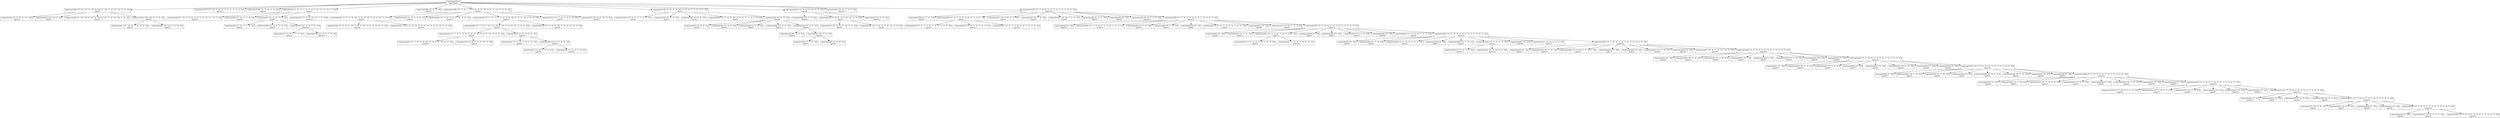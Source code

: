 digraph G{
node [shape=box];
edge [fontname=helvetica];
0 [label=<represent=None<br/>type=None<br/>>];
10 [label=<represent=[30, ['3', '13', '14', '5', '15', '6', '16', '9', '10', '7', '8', '13', '14', '5', '6', '4']]<br/>type=4<br/>>];
14 [label=<represent=[2, ['3', '7', '8', '4', '13', '14']]<br/>type=2<br/>>];
13 [label=<represent=[3, ['13', '14', '3', '4']]<br/>type=7<br/>>];
12 [label=<represent=[0, ['3', '13', '14', '5', '15', '6', '16', '9', '10', '7', '8', '13', '14', '5', '6', '4']]<br/>type=4<br/>>];
11 [label=<represent=[1, ['13', '14', '3', '7', '8', '4']]<br/>type=5<br/>>];
16 [label=<represent=[2, ['13', '14', '3', '7', '8', '4', '5', '6']]<br/>type=2<br/>>];
15 [label=<represent=[0, ['13', '14', '3', '7', '8', '4']]<br/>type=5<br/>>];
9 [label=<represent=[153, ['9', '10', '5', '6', '3', '7', '8', '4', '1', '2', '3', '4']]<br/>type=3<br/>>];
8 [label=<represent=[105, ['3', '7', '8', '4', '5', '6']]<br/>type=5<br/>>];
7 [label=<represent=[0, ['1', '2', '3', '7', '4', '1', '2', '3', '8', '11', '4', '12', '7', '8']]<br/>type=2<br/>>];
20 [label=<represent=[0, ['1', '2', '3', '7', '4', '1', '2', '3', '8', '11', '4', '12', '7', '8']]<br/>type=2<br/>>];
19 [label=<represent=[4, ['1', '2', '3', '7', '8', '4']]<br/>type=6<br/>>];
18 [label=<represent=[1, ['1', '2', '3', '7', '8', '4']]<br/>type=5<br/>>];
23 [label=<represent=[2, ['1', '2', '3', '7', '8', '4']]<br/>type=2<br/>>];
22 [label=<represent=[0, ['1', '2', '3', '7', '8', '4']]<br/>type=5<br/>>];
21 [label=<represent=[1, ['1', '2', '3', '7', '8', '4']]<br/>type=10<br/>>];
25 [label=<represent=[1, ['1', '2', '3', '7', '8', '4']]<br/>type=2<br/>>];
24 [label=<represent=[0, ['1', '2', '3', '7', '8', '4']]<br/>type=10<br/>>];
17 [label=<represent=[2, ['3', '7', '8', '11', '4', '1', '2', '12']]<br/>type=10<br/>>];
6 [label=<represent=[53, ['3', '4', '5', '6']]<br/>type=7<br/>>];
5 [label=<represent=[39, ['3', '7', '4', '1', '2', '3', '5', '6', '9', '10', '5', '6', '9', '10', '5', '6', '8', '4']]<br/>type=6<br/>>];
31 [label=<represent=[6, ['3', '5', '6', '9', '10', '5', '6', '9', '10', '5', '6', '9', '10', '5', '6', '4']]<br/>type=4<br/>>];
33 [label=<represent=[0, ['3', '5', '6', '9', '10', '5', '6', '9', '10', '5', '6', '4', '9', '10', '5', '6']]<br/>type=6<br/>>];
32 [label=<represent=[1, ['3', '5', '6', '9', '10', '5', '6', '9', '10', '5', '6', '9', '10', '5', '6', '4']]<br/>type=4<br/>>];
30 [label=<represent=[16, ['3', '7', '5', '6', '8', '4']]<br/>type=5<br/>>];
29 [label=<represent=[9, ['9', '3', '4', '1', '2', '3', '10', '5', '6', '4']]<br/>type=3<br/>>];
28 [label=<represent=[4, ['3', '7', '4', '1', '2', '3', '5', '6', '9', '10', '5', '6', '9', '10', '5', '6', '8', '4']]<br/>type=6<br/>>];
35 [label=<represent=[3, ['3', '7', '4', '1', '2', '3', '5', '6', '9', '10', '5', '6', '9', '10', '5', '6', '8', '4']]<br/>type=6<br/>>];
37 [label=<represent=[3, ['3', '7', '4', '1', '2', '3', '5', '6', '9', '10', '5', '6', '9', '10', '5', '6', '8', '4']]<br/>type=6<br/>>];
39 [label=<represent=[10, ['3', '7', '5', '6', '9', '10', '5', '8', '6', '9', '10', '4', '5', '6']]<br/>type=6<br/>>];
38 [label=<represent=[9, ['3', '4', '5', '6', '9', '10', '5', '6']]<br/>type=4<br/>>];
36 [label=<represent=[5, ['1', '2', '3', '5', '6', '4']]<br/>type=4<br/>>];
41 [label=<represent=[1, ['1', '2', '3', '7', '8', '5', '6', '4']]<br/>type=6<br/>>];
40 [label=<represent=[0, ['1', '2', '3', '5', '6', '4']]<br/>type=4<br/>>];
43 [label=<represent=[1, ['1', '2', '3', '5', '6', '4']]<br/>type=6<br/>>];
42 [label=<represent=[0, ['1', '2', '3', '5', '6', '4']]<br/>type=4<br/>>];
34 [label=<represent=[12, ['5', '3', '6', '9', '10', '5', '6', '9', '10', '5', '4', '6']]<br/>type=4<br/>>];
27 [label=<represent=[13, ['3', '7', '4', '1', '2', '3', '8', '4']]<br/>type=2<br/>>];
26 [label=<represent=[7, ['9', '3', '4', '10', '5', '6']]<br/>type=8<br/>>];
4 [label=<represent=[130, ['5', '6', '3', '9', '10', '5', '6', '4', '7', '1', '2', '3', '8', '4']]<br/>type=1<br/>>];
48 [label=<represent=[10, ['3', '4', '1', '2', '7', '3', '8', '4']]<br/>type=3<br/>>];
47 [label=<represent=[2, ['3', '5', '6', '4']]<br/>type=7<br/>>];
46 [label=<represent=[5, ['3', '5', '6', '4']]<br/>type=6<br/>>];
45 [label=<represent=[9, ['5', '6', '3', '9', '10', '5', '6', '4', '7', '1', '2', '3', '8', '4']]<br/>type=1<br/>>];
44 [label=<represent=[4, ['3', '5', '6', '4']]<br/>type=9<br/>>];
53 [label=<represent=[5, ['3', '5', '6', '4']]<br/>type=3<br/>>];
52 [label=<represent=[6, ['3', '5', '6', '4']]<br/>type=6<br/>>];
51 [label=<represent=[4, ['3', '5', '6', '4']]<br/>type=7<br/>>];
50 [label=<represent=[0, ['3', '5', '6', '4']]<br/>type=1<br/>>];
49 [label=<represent=[2, ['3', '5', '6', '4']]<br/>type=9<br/>>];
55 [label=<represent=[0, ['3', '5', '6', '4']]<br/>type=1<br/>>];
54 [label=<represent=[1, ['3', '5', '6', '4']]<br/>type=9<br/>>];
57 [label=<represent=[1, ['3', '5', '6', '4']]<br/>type=1<br/>>];
56 [label=<represent=[0, ['3', '5', '6', '4']]<br/>type=9<br/>>];
3 [label=<represent=[114, ['5', '3', '6', '9', '10', '5', '4', '6']]<br/>type=8<br/>>];
60 [label=<represent=[2, ['3', '5', '4', '6']]<br/>type=8<br/>>];
59 [label=<represent=[0, ['5', '6', '9', '3', '7', '8', '10', '5', '4', '6']]<br/>type=1<br/>>];
62 [label=<represent=[1, ['5', '3', '6', '9', '10', '5', '4', '6']]<br/>type=8<br/>>];
61 [label=<represent=[0, ['5', '6', '9', '3', '7', '8', '10', '5', '4', '6']]<br/>type=1<br/>>];
58 [label=<represent=[1, ['5', '3', '6', '4']]<br/>type=9<br/>>];
2 [label=<represent=[7, ['3', '4', '1', '2', '3', '4']]<br/>type=9<br/>>];
1 [label=<represent=[132, ['3', '7', '8', '4', '1', '2', '3', '4', '1', '2', '3', '4', '5', '6']]<br/>type=10<br/>>];
71 [label=<represent=[79, ['1', '2', '3', '4']]<br/>type=4<br/>>];
70 [label=<represent=[69, ['3', '4', '7', '1', '2', '3', '8', '4', '1', '2', '3', '4']]<br/>type=3<br/>>];
74 [label=<represent=[0, ['3', '4', '7', '1', '2', '3', '8', '4', '1', '2', '3', '4']]<br/>type=3<br/>>];
73 [label=<represent=[2, ['3', '4', '1', '2', '7', '8', '3', '4']]<br/>type=4<br/>>];
72 [label=<represent=[1, ['3', '4', '7', '1', '2', '3', '4', '1', '2', '3', '8', '4']]<br/>type=5<br/>>];
69 [label=<represent=[71, ['3', '7', '8', '4', '5', '6']]<br/>type=5<br/>>];
68 [label=<represent=[1, ['3', '7', '8', '4']]<br/>type=2<br/>>];
67 [label=<represent=[47, ['3', '4', '1', '2', '3', '4']]<br/>type=7<br/>>];
66 [label=<represent=[6, ['1', '2', '3', '4']]<br/>type=1<br/>>];
65 [label=<represent=[5, ['3', '4']]<br/>type=8<br/>>];
64 [label=<represent=[9, ['3', '4', '1', '2', '3', '4']]<br/>type=9<br/>>];
63 [label=<represent=[83, ['3', '7', '8', '4', '1', '2', '3', '4', '1', '2', '3', '4', '5', '6']]<br/>type=10<br/>>];
83 [label=<represent=[5, ['3', '4']]<br/>type=4<br/>>];
82 [label=<represent=[18, ['3', '7', '8', '4', '1', '2', '3', '4', '1', '2', '3', '4']]<br/>type=3<br/>>];
81 [label=<represent=[0, ['3', '7', '8', '4']]<br/>type=5<br/>>];
80 [label=<represent=[6, ['3', '7', '8', '4']]<br/>type=2<br/>>];
79 [label=<represent=[10, ['3', '4']]<br/>type=7<br/>>];
78 [label=<represent=[73, ['3', '4', '1', '2', '3', '4', '1', '2', '3', '4']]<br/>type=1<br/>>];
77 [label=<represent=[13, ['3', '4']]<br/>type=8<br/>>];
76 [label=<represent=[17, ['3', '4', '1', '2', '3', '4']]<br/>type=9<br/>>];
75 [label=<represent=[75, ['3', '7', '8', '4', '1', '2', '3', '4', '1', '2', '3', '4', '5', '6']]<br/>type=10<br/>>];
92 [label=<represent=[5, ['3', '4']]<br/>type=4<br/>>];
91 [label=<represent=[1, ['3', '7', '8', '4']]<br/>type=5<br/>>];
90 [label=<represent=[25, ['3', '4', '1', '2', '7', '8', '3', '4', '5', '6']]<br/>type=3<br/>>];
94 [label=<represent=[0, ['3', '4', '1', '2', '7', '8', '3', '4', '5', '6']]<br/>type=3<br/>>];
93 [label=<represent=[1, ['1', '2', '3', '7', '8', '4', '5', '6']]<br/>type=10<br/>>];
89 [label=<represent=[18, ['3', '4']]<br/>type=7<br/>>];
88 [label=<represent=[9, ['3', '4']]<br/>type=1<br/>>];
87 [label=<represent=[17, ['3', '7', '8', '4']]<br/>type=2<br/>>];
86 [label=<represent=[20, ['3', '4']]<br/>type=8<br/>>];
85 [label=<represent=[42, ['1', '2', '3', '4', '1', '2', '3', '4']]<br/>type=9<br/>>];
84 [label=<represent=[67, ['3', '7', '8', '4', '1', '2', '3', '4', '1', '2', '3', '4', '5', '6']]<br/>type=10<br/>>];
103 [label=<represent=[4, ['3', '4']]<br/>type=4<br/>>];
102 [label=<represent=[8, ['3', '7', '8', '4']]<br/>type=5<br/>>];
101 [label=<represent=[40, ['3', '7', '8', '4', '1', '2', '3', '4']]<br/>type=3<br/>>];
100 [label=<represent=[14, ['3', '4']]<br/>type=7<br/>>];
99 [label=<represent=[26, ['3', '7', '8', '4']]<br/>type=1<br/>>];
98 [label=<represent=[20, ['3', '7', '8', '5', '4', '6']]<br/>type=2<br/>>];
105 [label=<represent=[0, ['3', '7', '8', '5', '4', '6']]<br/>type=2<br/>>];
104 [label=<represent=[1, ['3', '7', '8', '5', '4', '6']]<br/>type=10<br/>>];
97 [label=<represent=[17, ['3', '4']]<br/>type=8<br/>>];
96 [label=<represent=[11, ['3', '4', '1', '2', '3', '4']]<br/>type=9<br/>>];
95 [label=<represent=[58, ['3', '7', '8', '4', '1', '2', '3', '4', '1', '2', '3', '4', '5', '6']]<br/>type=10<br/>>];
114 [label=<represent=[5, ['3', '4']]<br/>type=4<br/>>];
113 [label=<represent=[14, ['3', '7', '8', '4']]<br/>type=5<br/>>];
112 [label=<represent=[42, ['3', '7', '8', '4', '1', '2', '3', '4']]<br/>type=3<br/>>];
111 [label=<represent=[12, ['3', '4']]<br/>type=7<br/>>];
110 [label=<represent=[32, ['3', '4']]<br/>type=1<br/>>];
109 [label=<represent=[17, ['3', '7', '8', '4']]<br/>type=2<br/>>];
108 [label=<represent=[13, ['3', '4']]<br/>type=8<br/>>];
107 [label=<represent=[57, ['3', '4', '1', '2', '13', '14', '3', '4']]<br/>type=9<br/>>];
106 [label=<represent=[49, ['3', '7', '8', '4', '1', '2', '3', '4', '1', '2', '3', '4', '5', '6']]<br/>type=10<br/>>];
123 [label=<represent=[5, ['3', '4']]<br/>type=4<br/>>];
122 [label=<represent=[13, ['3', '7', '8', '4']]<br/>type=5<br/>>];
121 [label=<represent=[2, ['3', '7', '8', '4']]<br/>type=3<br/>>];
120 [label=<represent=[17, ['3', '4']]<br/>type=7<br/>>];
119 [label=<represent=[30, ['3', '4']]<br/>type=1<br/>>];
118 [label=<represent=[27, ['3', '7', '8', '4']]<br/>type=2<br/>>];
117 [label=<represent=[12, ['3', '4']]<br/>type=8<br/>>];
116 [label=<represent=[4, ['3', '4']]<br/>type=9<br/>>];
115 [label=<represent=[42, ['3', '7', '8', '4', '1', '2', '3', '4', '1', '2', '3', '4', '5', '6']]<br/>type=10<br/>>];
132 [label=<represent=[7, ['3', '4']]<br/>type=4<br/>>];
131 [label=<represent=[10, ['3', '7', '8', '4']]<br/>type=5<br/>>];
130 [label=<represent=[5, ['3', '7', '8', '4']]<br/>type=3<br/>>];
129 [label=<represent=[19, ['3', '4']]<br/>type=7<br/>>];
128 [label=<represent=[31, ['3', '4']]<br/>type=1<br/>>];
127 [label=<represent=[23, ['3', '7', '8', '4']]<br/>type=2<br/>>];
126 [label=<represent=[9, ['3', '4']]<br/>type=8<br/>>];
125 [label=<represent=[12, ['3', '4']]<br/>type=9<br/>>];
124 [label=<represent=[34, ['3', '7', '8', '4', '1', '2', '3', '4', '1', '2', '3', '4', '5', '6']]<br/>type=10<br/>>];
141 [label=<represent=[6, ['3', '4']]<br/>type=4<br/>>];
140 [label=<represent=[21, ['3', '7', '8', '4']]<br/>type=5<br/>>];
139 [label=<represent=[5, ['3', '7', '8', '4']]<br/>type=3<br/>>];
138 [label=<represent=[14, ['3', '4']]<br/>type=7<br/>>];
137 [label=<represent=[28, ['1', '2', '3', '4']]<br/>type=1<br/>>];
136 [label=<represent=[18, ['3', '7', '8', '4']]<br/>type=2<br/>>];
135 [label=<represent=[7, ['3', '4']]<br/>type=8<br/>>];
134 [label=<represent=[8, ['3', '4']]<br/>type=9<br/>>];
133 [label=<represent=[26, ['3', '7', '8', '4', '1', '2', '3', '4', '1', '2', '3', '4', '5', '6']]<br/>type=10<br/>>];
150 [label=<represent=[15, ['3', '4']]<br/>type=4<br/>>];
149 [label=<represent=[18, ['3', '7', '8', '4']]<br/>type=5<br/>>];
148 [label=<represent=[21, ['3', '7', '8', '4', '5', '6']]<br/>type=3<br/>>];
147 [label=<represent=[10, ['1', '2', '3', '4']]<br/>type=7<br/>>];
146 [label=<represent=[29, ['3', '4']]<br/>type=1<br/>>];
145 [label=<represent=[13, ['3', '7', '8', '4']]<br/>type=2<br/>>];
144 [label=<represent=[7, ['3', '4']]<br/>type=8<br/>>];
143 [label=<represent=[12, ['3', '4']]<br/>type=9<br/>>];
142 [label=<represent=[19, ['3', '7', '8', '4', '1', '2', '3', '4', '1', '2', '3', '4', '5', '6']]<br/>type=10<br/>>];
157 [label=<represent=[15, ['3', '7', '8', '4', '1', '2', '3', '4']]<br/>type=3<br/>>];
156 [label=<represent=[18, ['3', '7', '8', '4', '5', '6']]<br/>type=5<br/>>];
155 [label=<represent=[17, ['3', '7', '8', '4']]<br/>type=2<br/>>];
154 [label=<represent=[12, ['3', '4']]<br/>type=7<br/>>];
153 [label=<represent=[7, ['3', '4']]<br/>type=8<br/>>];
152 [label=<represent=[21, ['3', '4']]<br/>type=9<br/>>];
151 [label=<represent=[13, ['3', '7', '8', '4', '1', '2', '3', '4', '1', '2', '3', '4', '5', '6']]<br/>type=10<br/>>];
162 [label=<represent=[2, ['3', '4']]<br/>type=3<br/>>];
161 [label=<represent=[12, ['3', '4']]<br/>type=7<br/>>];
160 [label=<represent=[9, ['3', '4', '5', '6']]<br/>type=8<br/>>];
159 [label=<represent=[16, ['3', '4', '5', '6']]<br/>type=9<br/>>];
158 [label=<represent=[11, ['3', '7', '8', '4', '1', '2', '3', '4', '1', '2', '3', '4', '5', '6']]<br/>type=10<br/>>];
167 [label=<represent=[13, ['3', '7', '8', '4']]<br/>type=3<br/>>];
166 [label=<represent=[12, ['3', '4', '5', '6']]<br/>type=7<br/>>];
165 [label=<represent=[15, ['3', '4']]<br/>type=8<br/>>];
164 [label=<represent=[14, ['3', '4']]<br/>type=9<br/>>];
163 [label=<represent=[9, ['3', '7', '8', '4', '1', '2', '3', '4', '1', '2', '3', '4', '5', '6']]<br/>type=10<br/>>];
170 [label=<represent=[12, ['3', '4']]<br/>type=8<br/>>];
169 [label=<represent=[13, ['3', '4', '1', '2', '3', '4']]<br/>type=9<br/>>];
168 [label=<represent=[9, ['3', '7', '8', '4', '1', '2', '3', '4', '1', '2', '3', '4', '5', '6']]<br/>type=10<br/>>];
0 -> 1;
0 -> 2;
0 -> 3;
0 -> 4;
0 -> 5;
0 -> 6;
0 -> 7;
0 -> 8;
0 -> 9;
0 -> 10;
10 -> 11;
10 -> 12;
10 -> 13;
10 -> 14;
11 -> 15;
11 -> 16;
7 -> 17;
7 -> 18;
7 -> 19;
7 -> 20;
18 -> 21;
18 -> 22;
18 -> 23;
21 -> 24;
21 -> 25;
5 -> 26;
5 -> 27;
5 -> 28;
5 -> 29;
5 -> 30;
5 -> 31;
31 -> 32;
31 -> 33;
28 -> 34;
28 -> 35;
35 -> 36;
35 -> 37;
37 -> 38;
37 -> 39;
36 -> 40;
36 -> 41;
40 -> 42;
40 -> 43;
4 -> 44;
4 -> 45;
4 -> 46;
4 -> 47;
4 -> 48;
44 -> 49;
44 -> 50;
44 -> 51;
44 -> 52;
44 -> 53;
49 -> 54;
49 -> 55;
54 -> 56;
54 -> 57;
3 -> 58;
3 -> 59;
3 -> 60;
59 -> 61;
59 -> 62;
1 -> 63;
1 -> 64;
1 -> 65;
1 -> 66;
1 -> 67;
1 -> 68;
1 -> 69;
1 -> 70;
1 -> 71;
70 -> 72;
70 -> 73;
70 -> 74;
63 -> 75;
63 -> 76;
63 -> 77;
63 -> 78;
63 -> 79;
63 -> 80;
63 -> 81;
63 -> 82;
63 -> 83;
75 -> 84;
75 -> 85;
75 -> 86;
75 -> 87;
75 -> 88;
75 -> 89;
75 -> 90;
75 -> 91;
75 -> 92;
90 -> 93;
90 -> 94;
84 -> 95;
84 -> 96;
84 -> 97;
84 -> 98;
84 -> 99;
84 -> 100;
84 -> 101;
84 -> 102;
84 -> 103;
98 -> 104;
98 -> 105;
95 -> 106;
95 -> 107;
95 -> 108;
95 -> 109;
95 -> 110;
95 -> 111;
95 -> 112;
95 -> 113;
95 -> 114;
106 -> 115;
106 -> 116;
106 -> 117;
106 -> 118;
106 -> 119;
106 -> 120;
106 -> 121;
106 -> 122;
106 -> 123;
115 -> 124;
115 -> 125;
115 -> 126;
115 -> 127;
115 -> 128;
115 -> 129;
115 -> 130;
115 -> 131;
115 -> 132;
124 -> 133;
124 -> 134;
124 -> 135;
124 -> 136;
124 -> 137;
124 -> 138;
124 -> 139;
124 -> 140;
124 -> 141;
133 -> 142;
133 -> 143;
133 -> 144;
133 -> 145;
133 -> 146;
133 -> 147;
133 -> 148;
133 -> 149;
133 -> 150;
142 -> 151;
142 -> 152;
142 -> 153;
142 -> 154;
142 -> 155;
142 -> 156;
142 -> 157;
151 -> 158;
151 -> 159;
151 -> 160;
151 -> 161;
151 -> 162;
158 -> 163;
158 -> 164;
158 -> 165;
158 -> 166;
158 -> 167;
163 -> 168;
163 -> 169;
163 -> 170;
}